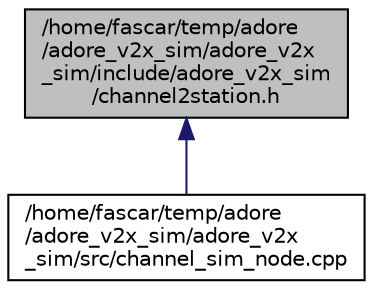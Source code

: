 digraph "/home/fascar/temp/adore/adore_v2x_sim/adore_v2x_sim/include/adore_v2x_sim/channel2station.h"
{
 // LATEX_PDF_SIZE
  edge [fontname="Helvetica",fontsize="10",labelfontname="Helvetica",labelfontsize="10"];
  node [fontname="Helvetica",fontsize="10",shape=record];
  Node1 [label="/home/fascar/temp/adore\l/adore_v2x_sim/adore_v2x\l_sim/include/adore_v2x_sim\l/channel2station.h",height=0.2,width=0.4,color="black", fillcolor="grey75", style="filled", fontcolor="black",tooltip=" "];
  Node1 -> Node2 [dir="back",color="midnightblue",fontsize="10",style="solid",fontname="Helvetica"];
  Node2 [label="/home/fascar/temp/adore\l/adore_v2x_sim/adore_v2x\l_sim/src/channel_sim_node.cpp",height=0.2,width=0.4,color="black", fillcolor="white", style="filled",URL="$channel__sim__node_8cpp.html",tooltip=" "];
}
